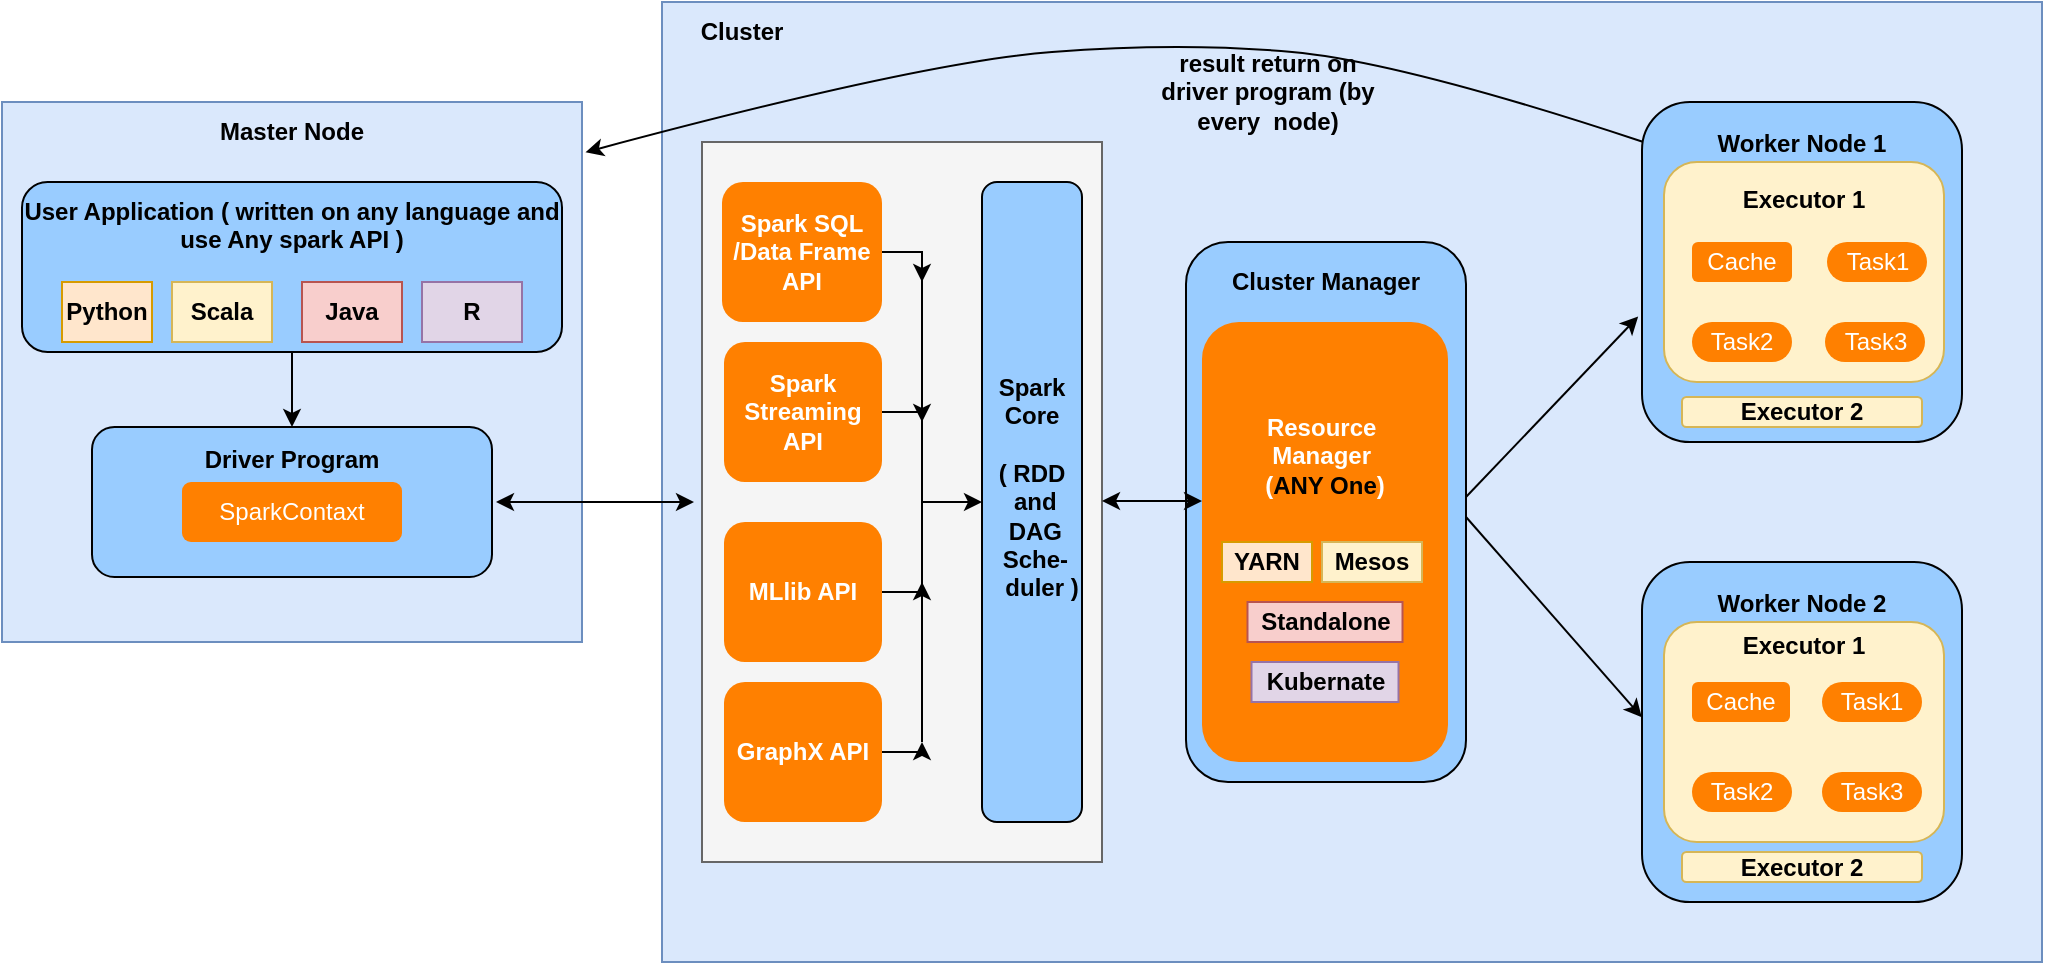 <mxfile version="24.7.14">
  <diagram name="Page-1" id="7Szr5kR2Zq9u9IQLgMej">
    <mxGraphModel dx="1050" dy="558" grid="1" gridSize="10" guides="1" tooltips="1" connect="1" arrows="1" fold="1" page="1" pageScale="1" pageWidth="1100" pageHeight="850" math="0" shadow="0">
      <root>
        <mxCell id="0" />
        <mxCell id="1" parent="0" />
        <mxCell id="3iYKbRJzSMcu0ZloTLob-8" value="" style="rounded=0;whiteSpace=wrap;html=1;fillColor=#dae8fc;strokeColor=#6c8ebf;" parent="1" vertex="1">
          <mxGeometry x="40" y="90" width="290" height="270" as="geometry" />
        </mxCell>
        <mxCell id="3iYKbRJzSMcu0ZloTLob-1" value="&lt;div&gt;&lt;br&gt;&lt;/div&gt;&lt;div&gt;&lt;b&gt;Driver Program&lt;/b&gt;&lt;/div&gt;&lt;div&gt;&lt;b&gt;&lt;br&gt;&lt;/b&gt;&lt;/div&gt;&lt;div&gt;&lt;b&gt;&lt;br&gt;&lt;/b&gt;&lt;/div&gt;&lt;div&gt;&lt;br&gt;&lt;/div&gt;&lt;div&gt;&lt;br&gt;&lt;/div&gt;" style="rounded=1;whiteSpace=wrap;html=1;fillColor=#99CCFF;" parent="1" vertex="1">
          <mxGeometry x="85" y="252.5" width="200" height="75" as="geometry" />
        </mxCell>
        <mxCell id="3iYKbRJzSMcu0ZloTLob-2" value="&lt;font color=&quot;#ffffff&quot;&gt;SparkContaxt&lt;/font&gt;" style="rounded=1;whiteSpace=wrap;html=1;fillColor=#FF8000;strokeColor=none;" parent="1" vertex="1">
          <mxGeometry x="130" y="280" width="110" height="30" as="geometry" />
        </mxCell>
        <mxCell id="3iYKbRJzSMcu0ZloTLob-9" value="" style="rounded=0;whiteSpace=wrap;html=1;fillColor=#dae8fc;strokeColor=#6c8ebf;" parent="1" vertex="1">
          <mxGeometry x="370" y="40" width="690" height="480" as="geometry" />
        </mxCell>
        <mxCell id="3iYKbRJzSMcu0ZloTLob-10" value="&lt;p style=&quot;line-height: 120%;&quot;&gt;&lt;/p&gt;&lt;div&gt;&lt;b&gt;Cluster Manager&lt;/b&gt;&lt;/div&gt;&lt;div&gt;&lt;b&gt;&lt;br&gt;&lt;/b&gt;&lt;/div&gt;&lt;div&gt;&lt;b&gt;&lt;br&gt;&lt;/b&gt;&lt;/div&gt;&lt;div&gt;&lt;b&gt;&lt;br&gt;&lt;/b&gt;&lt;/div&gt;&lt;div&gt;&lt;b&gt;&lt;br&gt;&lt;/b&gt;&lt;/div&gt;&lt;div&gt;&lt;b&gt;&lt;br&gt;&lt;/b&gt;&lt;/div&gt;&lt;div&gt;&lt;b&gt;&lt;br&gt;&lt;/b&gt;&lt;/div&gt;&lt;div&gt;&lt;b&gt;&lt;br&gt;&lt;/b&gt;&lt;/div&gt;&lt;div&gt;&lt;b&gt;&lt;br&gt;&lt;/b&gt;&lt;/div&gt;&lt;p&gt;&lt;/p&gt;&lt;div&gt;&lt;br&gt;&lt;/div&gt;&lt;div&gt;&lt;br&gt;&lt;/div&gt;&lt;div&gt;&lt;br&gt;&lt;/div&gt;&lt;div&gt;&lt;br&gt;&lt;/div&gt;&lt;div&gt;&lt;br&gt;&lt;/div&gt;&lt;div&gt;&lt;br&gt;&lt;/div&gt;&lt;div&gt;&lt;br&gt;&lt;/div&gt;&lt;div&gt;&lt;br&gt;&lt;/div&gt;" style="rounded=1;whiteSpace=wrap;html=1;fillColor=#99CCFF;" parent="1" vertex="1">
          <mxGeometry x="632" y="160" width="140" height="270" as="geometry" />
        </mxCell>
        <mxCell id="3iYKbRJzSMcu0ZloTLob-22" style="edgeStyle=orthogonalEdgeStyle;rounded=0;orthogonalLoop=1;jettySize=auto;html=1;exitX=0.5;exitY=1;exitDx=0;exitDy=0;" parent="1" source="3iYKbRJzSMcu0ZloTLob-17" target="3iYKbRJzSMcu0ZloTLob-1" edge="1">
          <mxGeometry relative="1" as="geometry" />
        </mxCell>
        <mxCell id="3iYKbRJzSMcu0ZloTLob-17" value="&lt;div&gt;&lt;b&gt;User Application ( written on any language and use Any spark API )&lt;/b&gt;&lt;/div&gt;&lt;div&gt;&lt;b&gt;&lt;br&gt;&lt;/b&gt;&lt;/div&gt;&lt;div&gt;&lt;b&gt;&lt;br&gt;&lt;/b&gt;&lt;/div&gt;&lt;div&gt;&lt;b&gt;&lt;br&gt;&lt;/b&gt;&lt;/div&gt;" style="rounded=1;whiteSpace=wrap;html=1;fillColor=#99CCFF;" parent="1" vertex="1">
          <mxGeometry x="50" y="130" width="270" height="85" as="geometry" />
        </mxCell>
        <mxCell id="3iYKbRJzSMcu0ZloTLob-25" value="" style="rounded=0;whiteSpace=wrap;html=1;fillColor=#f5f5f5;strokeColor=#666666;fontColor=#333333;" parent="1" vertex="1">
          <mxGeometry x="390" y="110" width="200" height="360" as="geometry" />
        </mxCell>
        <mxCell id="3iYKbRJzSMcu0ZloTLob-12" value="&lt;b&gt;Scala&lt;/b&gt;" style="text;html=1;align=center;verticalAlign=middle;whiteSpace=wrap;rounded=0;fillColor=#fff2cc;strokeColor=#d6b656;" parent="1" vertex="1">
          <mxGeometry x="125" y="180" width="50" height="30" as="geometry" />
        </mxCell>
        <mxCell id="3iYKbRJzSMcu0ZloTLob-13" value="&lt;b&gt;Python&lt;/b&gt;" style="text;html=1;align=center;verticalAlign=middle;whiteSpace=wrap;rounded=0;fillColor=#ffe6cc;strokeColor=#d79b00;" parent="1" vertex="1">
          <mxGeometry x="70" y="180" width="45" height="30" as="geometry" />
        </mxCell>
        <mxCell id="3iYKbRJzSMcu0ZloTLob-15" value="&lt;b&gt;R&lt;/b&gt;" style="text;html=1;align=center;verticalAlign=middle;whiteSpace=wrap;rounded=0;fillColor=#e1d5e7;strokeColor=#9673a6;" parent="1" vertex="1">
          <mxGeometry x="250" y="180" width="50" height="30" as="geometry" />
        </mxCell>
        <mxCell id="3iYKbRJzSMcu0ZloTLob-16" value="&lt;b&gt;Java&lt;/b&gt;" style="text;html=1;align=center;verticalAlign=middle;whiteSpace=wrap;rounded=0;fillColor=#f8cecc;strokeColor=#b85450;" parent="1" vertex="1">
          <mxGeometry x="190" y="180" width="50" height="30" as="geometry" />
        </mxCell>
        <mxCell id="3iYKbRJzSMcu0ZloTLob-23" value="&lt;div align=&quot;center&quot;&gt;&lt;b&gt;Spark Core&lt;/b&gt;&lt;/div&gt;&lt;div align=&quot;center&quot;&gt;&lt;b&gt;&amp;nbsp;&lt;/b&gt;&lt;/div&gt;&lt;div align=&quot;center&quot;&gt;&lt;b&gt;( RDD&lt;/b&gt;&lt;/div&gt;&lt;div align=&quot;center&quot;&gt;&lt;b&gt;&amp;nbsp;and&lt;/b&gt;&lt;/div&gt;&lt;div align=&quot;center&quot;&gt;&lt;b&gt;&amp;nbsp;DAG &lt;br&gt;&lt;/b&gt;&lt;/div&gt;&lt;div align=&quot;center&quot;&gt;&lt;b&gt;&amp;nbsp;Sche-&lt;/b&gt;&lt;/div&gt;&lt;div align=&quot;center&quot;&gt;&lt;b&gt;&amp;nbsp;&amp;nbsp; duler )&lt;/b&gt;&lt;/div&gt;&lt;div align=&quot;center&quot;&gt;&lt;b&gt;&lt;br&gt;&lt;/b&gt;&lt;/div&gt;" style="rounded=1;whiteSpace=wrap;html=1;fillColor=#99CCFF;align=center;" parent="1" vertex="1">
          <mxGeometry x="530" y="130" width="50" height="320" as="geometry" />
        </mxCell>
        <mxCell id="3iYKbRJzSMcu0ZloTLob-38" style="edgeStyle=orthogonalEdgeStyle;rounded=0;orthogonalLoop=1;jettySize=auto;html=1;exitX=1;exitY=0.5;exitDx=0;exitDy=0;" parent="1" source="3iYKbRJzSMcu0ZloTLob-27" edge="1">
          <mxGeometry relative="1" as="geometry">
            <mxPoint x="500" y="180" as="targetPoint" />
          </mxGeometry>
        </mxCell>
        <mxCell id="3iYKbRJzSMcu0ZloTLob-27" value="&lt;div&gt;&lt;b&gt;&lt;font color=&quot;#ffffff&quot;&gt;Spark SQL /Data Frame API&lt;br&gt;&lt;/font&gt;&lt;/b&gt;&lt;/div&gt;" style="rounded=1;whiteSpace=wrap;html=1;fillColor=#FF8000;strokeColor=none;" parent="1" vertex="1">
          <mxGeometry x="400" y="130" width="80" height="70" as="geometry" />
        </mxCell>
        <mxCell id="3iYKbRJzSMcu0ZloTLob-29" value="&lt;div&gt;&lt;b&gt;&lt;font color=&quot;#ffffff&quot;&gt;Resource&amp;nbsp;&lt;/font&gt;&lt;/b&gt;&lt;/div&gt;&lt;div&gt;&lt;b&gt;&lt;font color=&quot;#ffffff&quot;&gt;Manager&amp;nbsp;&lt;/font&gt;&lt;/b&gt;&lt;/div&gt;&lt;div&gt;&lt;b&gt;&lt;font color=&quot;#ffffff&quot;&gt;(&lt;/font&gt;ANY One&lt;font color=&quot;#ffffff&quot;&gt;)&lt;br&gt;&lt;/font&gt;&lt;/b&gt;&lt;/div&gt;&lt;div&gt;&lt;b&gt;&lt;font color=&quot;#ffffff&quot;&gt;&lt;br&gt;&lt;/font&gt;&lt;/b&gt;&lt;/div&gt;&lt;div&gt;&lt;br&gt;&lt;/div&gt;&lt;div&gt;&lt;br&gt;&lt;/div&gt;&lt;div&gt;&lt;br&gt;&lt;/div&gt;&lt;div&gt;&lt;br&gt;&lt;/div&gt;&lt;div&gt;&lt;br&gt;&lt;/div&gt;" style="rounded=1;whiteSpace=wrap;html=1;fillColor=#FF8000;strokeColor=none;" parent="1" vertex="1">
          <mxGeometry x="640" y="200" width="123" height="220" as="geometry" />
        </mxCell>
        <mxCell id="3iYKbRJzSMcu0ZloTLob-39" style="edgeStyle=orthogonalEdgeStyle;rounded=0;orthogonalLoop=1;jettySize=auto;html=1;exitX=1;exitY=0.5;exitDx=0;exitDy=0;" parent="1" source="3iYKbRJzSMcu0ZloTLob-31" edge="1">
          <mxGeometry relative="1" as="geometry">
            <mxPoint x="500" y="250" as="targetPoint" />
          </mxGeometry>
        </mxCell>
        <mxCell id="3iYKbRJzSMcu0ZloTLob-31" value="&lt;b&gt;&lt;font color=&quot;#ffffff&quot;&gt;Spark Streaming API&lt;br&gt;&lt;/font&gt;&lt;/b&gt;" style="rounded=1;whiteSpace=wrap;html=1;fillColor=#FF8000;strokeColor=none;" parent="1" vertex="1">
          <mxGeometry x="401" y="210" width="79" height="70" as="geometry" />
        </mxCell>
        <mxCell id="3iYKbRJzSMcu0ZloTLob-40" style="edgeStyle=orthogonalEdgeStyle;rounded=0;orthogonalLoop=1;jettySize=auto;html=1;exitX=1;exitY=0.5;exitDx=0;exitDy=0;" parent="1" source="3iYKbRJzSMcu0ZloTLob-32" edge="1">
          <mxGeometry relative="1" as="geometry">
            <mxPoint x="500" y="330" as="targetPoint" />
          </mxGeometry>
        </mxCell>
        <mxCell id="3iYKbRJzSMcu0ZloTLob-32" value="&lt;font color=&quot;#ffffff&quot;&gt;&lt;b&gt;MLlib API&lt;/b&gt;&lt;/font&gt;" style="rounded=1;whiteSpace=wrap;html=1;fillColor=#FF8000;strokeColor=none;" parent="1" vertex="1">
          <mxGeometry x="401" y="300" width="79" height="70" as="geometry" />
        </mxCell>
        <mxCell id="3iYKbRJzSMcu0ZloTLob-41" style="edgeStyle=orthogonalEdgeStyle;rounded=0;orthogonalLoop=1;jettySize=auto;html=1;exitX=1;exitY=0.5;exitDx=0;exitDy=0;" parent="1" source="3iYKbRJzSMcu0ZloTLob-33" edge="1">
          <mxGeometry relative="1" as="geometry">
            <mxPoint x="500" y="410" as="targetPoint" />
          </mxGeometry>
        </mxCell>
        <mxCell id="3iYKbRJzSMcu0ZloTLob-33" value="&lt;font color=&quot;#ffffff&quot;&gt;&lt;b&gt;GraphX API&lt;/b&gt;&lt;/font&gt;" style="rounded=1;whiteSpace=wrap;html=1;fillColor=#FF8000;strokeColor=none;" parent="1" vertex="1">
          <mxGeometry x="401" y="380" width="79" height="70" as="geometry" />
        </mxCell>
        <mxCell id="3iYKbRJzSMcu0ZloTLob-34" value="" style="endArrow=none;html=1;rounded=0;" parent="1" edge="1">
          <mxGeometry width="50" height="50" relative="1" as="geometry">
            <mxPoint x="500" y="170" as="sourcePoint" />
            <mxPoint x="500" y="280" as="targetPoint" />
            <Array as="points">
              <mxPoint x="500" y="410" />
            </Array>
          </mxGeometry>
        </mxCell>
        <mxCell id="3iYKbRJzSMcu0ZloTLob-44" value="" style="endArrow=classic;html=1;rounded=0;entryX=0;entryY=0.5;entryDx=0;entryDy=0;" parent="1" target="3iYKbRJzSMcu0ZloTLob-23" edge="1">
          <mxGeometry width="50" height="50" relative="1" as="geometry">
            <mxPoint x="500" y="290" as="sourcePoint" />
            <mxPoint x="600" y="290" as="targetPoint" />
          </mxGeometry>
        </mxCell>
        <mxCell id="3iYKbRJzSMcu0ZloTLob-46" style="edgeStyle=orthogonalEdgeStyle;rounded=0;orthogonalLoop=1;jettySize=auto;html=1;exitX=0.5;exitY=1;exitDx=0;exitDy=0;" parent="1" source="3iYKbRJzSMcu0ZloTLob-8" target="3iYKbRJzSMcu0ZloTLob-8" edge="1">
          <mxGeometry relative="1" as="geometry" />
        </mxCell>
        <mxCell id="3iYKbRJzSMcu0ZloTLob-47" value="&lt;p style=&quot;line-height: 120%;&quot;&gt;&lt;/p&gt;&lt;div&gt;&lt;b&gt;Worker Node 1&lt;br&gt;&lt;/b&gt;&lt;/div&gt;&lt;div&gt;&lt;b&gt;&lt;br&gt;&lt;/b&gt;&lt;/div&gt;&lt;div&gt;&lt;b&gt;&lt;br&gt;&lt;/b&gt;&lt;/div&gt;&lt;div&gt;&lt;b&gt;&lt;br&gt;&lt;/b&gt;&lt;/div&gt;&lt;div&gt;&lt;b&gt;&lt;br&gt;&lt;/b&gt;&lt;/div&gt;&lt;div&gt;&lt;b&gt;&lt;br&gt;&lt;/b&gt;&lt;/div&gt;&lt;div&gt;&lt;b&gt;&lt;br&gt;&lt;/b&gt;&lt;/div&gt;&lt;div&gt;&lt;b&gt;&lt;br&gt;&lt;/b&gt;&lt;/div&gt;&lt;div&gt;&lt;b&gt;&lt;br&gt;&lt;/b&gt;&lt;/div&gt;&lt;div&gt;&lt;b&gt;&lt;br&gt;&lt;/b&gt;&lt;/div&gt;&lt;p&gt;&lt;/p&gt;" style="rounded=1;whiteSpace=wrap;html=1;fillColor=#99CCFF;" parent="1" vertex="1">
          <mxGeometry x="860" y="90" width="160" height="170" as="geometry" />
        </mxCell>
        <mxCell id="3iYKbRJzSMcu0ZloTLob-48" value="&lt;b&gt;YARN&lt;/b&gt;" style="text;html=1;align=center;verticalAlign=middle;whiteSpace=wrap;rounded=0;fillColor=#ffe6cc;strokeColor=#d79b00;" parent="1" vertex="1">
          <mxGeometry x="650" y="310" width="45" height="20" as="geometry" />
        </mxCell>
        <mxCell id="3iYKbRJzSMcu0ZloTLob-52" value="&lt;b&gt;Mesos&lt;/b&gt;" style="text;html=1;align=center;verticalAlign=middle;whiteSpace=wrap;rounded=0;fillColor=#fff2cc;strokeColor=#d6b656;" parent="1" vertex="1">
          <mxGeometry x="700" y="310" width="50" height="20" as="geometry" />
        </mxCell>
        <mxCell id="3iYKbRJzSMcu0ZloTLob-53" value="&lt;b&gt;Standalone&lt;/b&gt;" style="text;html=1;align=center;verticalAlign=middle;whiteSpace=wrap;rounded=0;fillColor=#f8cecc;strokeColor=#b85450;" parent="1" vertex="1">
          <mxGeometry x="662.75" y="340" width="77.5" height="20" as="geometry" />
        </mxCell>
        <mxCell id="3iYKbRJzSMcu0ZloTLob-54" value="&lt;b&gt;Kubernate&lt;/b&gt;" style="text;html=1;align=center;verticalAlign=middle;whiteSpace=wrap;rounded=0;fillColor=#e1d5e7;strokeColor=#9673a6;" parent="1" vertex="1">
          <mxGeometry x="664.75" y="370" width="73.5" height="20" as="geometry" />
        </mxCell>
        <mxCell id="3iYKbRJzSMcu0ZloTLob-60" value="&lt;p style=&quot;line-height: 120%;&quot;&gt;&lt;/p&gt;&lt;div&gt;&lt;b&gt;Worker Node 2&lt;/b&gt;&lt;/div&gt;&lt;div&gt;&lt;b&gt;&lt;br&gt;&lt;/b&gt;&lt;/div&gt;&lt;div&gt;&lt;b&gt;&lt;br&gt;&lt;/b&gt;&lt;/div&gt;&lt;div&gt;&lt;b&gt;&lt;br&gt;&lt;/b&gt;&lt;/div&gt;&lt;div&gt;&lt;b&gt;&lt;br&gt;&lt;/b&gt;&lt;/div&gt;&lt;div&gt;&lt;b&gt;&lt;br&gt;&lt;/b&gt;&lt;/div&gt;&lt;div&gt;&lt;b&gt;&lt;br&gt;&lt;/b&gt;&lt;/div&gt;&lt;div&gt;&lt;b&gt;&lt;br&gt;&lt;/b&gt;&lt;/div&gt;&lt;div&gt;&lt;b&gt;&lt;br&gt;&lt;/b&gt;&lt;/div&gt;&lt;div&gt;&lt;b&gt;&lt;br&gt;&lt;/b&gt;&lt;/div&gt;&lt;p&gt;&lt;/p&gt;" style="rounded=1;whiteSpace=wrap;html=1;fillColor=#99CCFF;" parent="1" vertex="1">
          <mxGeometry x="860" y="320" width="160" height="170" as="geometry" />
        </mxCell>
        <mxCell id="3iYKbRJzSMcu0ZloTLob-56" value="&lt;b&gt;Master Node&lt;/b&gt;" style="text;html=1;align=center;verticalAlign=middle;whiteSpace=wrap;rounded=0;" parent="1" vertex="1">
          <mxGeometry x="135" y="90" width="100" height="30" as="geometry" />
        </mxCell>
        <mxCell id="3iYKbRJzSMcu0ZloTLob-57" value="&lt;b&gt;Cluster&lt;br&gt;&lt;/b&gt;" style="text;html=1;align=center;verticalAlign=middle;whiteSpace=wrap;rounded=0;" parent="1" vertex="1">
          <mxGeometry x="370" y="40" width="80" height="30" as="geometry" />
        </mxCell>
        <mxCell id="3iYKbRJzSMcu0ZloTLob-62" value="&lt;div align=&quot;center&quot;&gt;&lt;b&gt;Executor 1&lt;br&gt;&lt;/b&gt;&lt;/div&gt;&lt;div&gt;&lt;b&gt;&lt;br&gt;&lt;/b&gt;&lt;/div&gt;&lt;div&gt;&lt;b&gt;&lt;br&gt;&lt;/b&gt;&lt;/div&gt;&lt;div&gt;&lt;b&gt;&lt;br&gt;&lt;/b&gt;&lt;/div&gt;&lt;div&gt;&lt;b&gt;&lt;br&gt;&lt;/b&gt;&lt;/div&gt;&lt;div&gt;&lt;b&gt;&lt;br&gt;&lt;/b&gt;&lt;/div&gt;" style="rounded=1;whiteSpace=wrap;html=1;fillColor=#fff2cc;strokeColor=#d6b656;" parent="1" vertex="1">
          <mxGeometry x="871" y="120" width="140" height="110" as="geometry" />
        </mxCell>
        <mxCell id="3iYKbRJzSMcu0ZloTLob-63" value="&lt;br&gt;&lt;div&gt;&lt;b&gt;Executor 2&lt;/b&gt;&lt;/div&gt;&lt;div&gt;&lt;b&gt;&lt;br&gt;&lt;/b&gt;&lt;/div&gt;" style="rounded=1;whiteSpace=wrap;html=1;fillColor=#fff2cc;strokeColor=#d6b656;" parent="1" vertex="1">
          <mxGeometry x="880" y="237.5" width="120" height="15" as="geometry" />
        </mxCell>
        <mxCell id="3iYKbRJzSMcu0ZloTLob-66" value="&lt;br&gt;&lt;div&gt;&lt;b&gt;Executor 1&lt;br&gt;&lt;/b&gt;&lt;/div&gt;&lt;div&gt;&lt;b&gt;&lt;br&gt;&lt;/b&gt;&lt;/div&gt;&lt;div&gt;&lt;b&gt;&lt;br&gt;&lt;/b&gt;&lt;/div&gt;&lt;div&gt;&lt;b&gt;&lt;br&gt;&lt;/b&gt;&lt;/div&gt;&lt;div&gt;&lt;b&gt;&lt;br&gt;&lt;/b&gt;&lt;/div&gt;&lt;div&gt;&lt;b&gt;&lt;br&gt;&lt;/b&gt;&lt;/div&gt;&lt;div&gt;&lt;br&gt;&lt;/div&gt;&lt;div&gt;&lt;br&gt;&lt;/div&gt;" style="rounded=1;whiteSpace=wrap;html=1;fillColor=#fff2cc;strokeColor=#d6b656;" parent="1" vertex="1">
          <mxGeometry x="871" y="350" width="140" height="110" as="geometry" />
        </mxCell>
        <mxCell id="3iYKbRJzSMcu0ZloTLob-67" value="&lt;br&gt;&lt;div&gt;&lt;b&gt;Executor 2&lt;/b&gt;&lt;/div&gt;&lt;div&gt;&lt;b&gt;&lt;br&gt;&lt;/b&gt;&lt;/div&gt;" style="rounded=1;whiteSpace=wrap;html=1;fillColor=#fff2cc;strokeColor=#d6b656;" parent="1" vertex="1">
          <mxGeometry x="880" y="465" width="120" height="15" as="geometry" />
        </mxCell>
        <mxCell id="3iYKbRJzSMcu0ZloTLob-68" value="&lt;font color=&quot;#ffffff&quot;&gt;Cache&lt;/font&gt;" style="rounded=1;whiteSpace=wrap;html=1;fillColor=#FF8000;strokeColor=none;" parent="1" vertex="1">
          <mxGeometry x="885" y="380" width="49" height="20" as="geometry" />
        </mxCell>
        <mxCell id="3iYKbRJzSMcu0ZloTLob-69" value="&lt;font color=&quot;#ffffff&quot;&gt;Cache&lt;/font&gt;" style="rounded=1;whiteSpace=wrap;html=1;fillColor=#FF8000;strokeColor=none;" parent="1" vertex="1">
          <mxGeometry x="885" y="160" width="50" height="20" as="geometry" />
        </mxCell>
        <mxCell id="3iYKbRJzSMcu0ZloTLob-70" value="&lt;font color=&quot;#ffffff&quot;&gt;Task2&lt;/font&gt;" style="rounded=1;whiteSpace=wrap;html=1;fillColor=#FF8000;strokeColor=none;arcSize=50;" parent="1" vertex="1">
          <mxGeometry x="885" y="200" width="50" height="20" as="geometry" />
        </mxCell>
        <mxCell id="3iYKbRJzSMcu0ZloTLob-81" value="&lt;font color=&quot;#ffffff&quot;&gt;Task3&lt;/font&gt;" style="rounded=1;whiteSpace=wrap;html=1;fillColor=#FF8000;strokeColor=none;arcSize=50;" parent="1" vertex="1">
          <mxGeometry x="951.5" y="200" width="50" height="20" as="geometry" />
        </mxCell>
        <mxCell id="3iYKbRJzSMcu0ZloTLob-82" value="&lt;font color=&quot;#ffffff&quot;&gt;Task1&lt;/font&gt;" style="rounded=1;whiteSpace=wrap;html=1;fillColor=#FF8000;strokeColor=none;arcSize=50;" parent="1" vertex="1">
          <mxGeometry x="952.5" y="160" width="50" height="20" as="geometry" />
        </mxCell>
        <mxCell id="3iYKbRJzSMcu0ZloTLob-83" value="&lt;font color=&quot;#ffffff&quot;&gt;Task2&lt;/font&gt;" style="rounded=1;whiteSpace=wrap;html=1;fillColor=#FF8000;strokeColor=none;arcSize=50;" parent="1" vertex="1">
          <mxGeometry x="885" y="425" width="50" height="20" as="geometry" />
        </mxCell>
        <mxCell id="3iYKbRJzSMcu0ZloTLob-85" value="&lt;font color=&quot;#ffffff&quot;&gt;Task3&lt;/font&gt;" style="rounded=1;whiteSpace=wrap;html=1;fillColor=#FF8000;strokeColor=none;arcSize=50;" parent="1" vertex="1">
          <mxGeometry x="950" y="425" width="50" height="20" as="geometry" />
        </mxCell>
        <mxCell id="3iYKbRJzSMcu0ZloTLob-86" value="&lt;font color=&quot;#ffffff&quot;&gt;Task1&lt;/font&gt;" style="rounded=1;whiteSpace=wrap;html=1;fillColor=#FF8000;strokeColor=none;arcSize=50;" parent="1" vertex="1">
          <mxGeometry x="950" y="380" width="50" height="20" as="geometry" />
        </mxCell>
        <mxCell id="3iYKbRJzSMcu0ZloTLob-89" value="" style="endArrow=classic;html=1;rounded=0;entryX=-0.012;entryY=0.631;entryDx=0;entryDy=0;entryPerimeter=0;" parent="1" target="3iYKbRJzSMcu0ZloTLob-47" edge="1">
          <mxGeometry width="50" height="50" relative="1" as="geometry">
            <mxPoint x="772" y="287.5" as="sourcePoint" />
            <mxPoint x="822" y="237.5" as="targetPoint" />
          </mxGeometry>
        </mxCell>
        <mxCell id="3iYKbRJzSMcu0ZloTLob-91" value="" style="endArrow=classic;html=1;rounded=0;entryX=0.71;entryY=0.745;entryDx=0;entryDy=0;entryPerimeter=0;" parent="1" target="3iYKbRJzSMcu0ZloTLob-9" edge="1">
          <mxGeometry width="50" height="50" relative="1" as="geometry">
            <mxPoint x="772" y="297.5" as="sourcePoint" />
            <mxPoint x="848.64" y="327.5" as="targetPoint" />
          </mxGeometry>
        </mxCell>
        <mxCell id="3iYKbRJzSMcu0ZloTLob-95" value="" style="curved=1;endArrow=classic;html=1;rounded=0;exitX=0.002;exitY=0.117;exitDx=0;exitDy=0;exitPerimeter=0;entryX=1.006;entryY=0.093;entryDx=0;entryDy=0;entryPerimeter=0;" parent="1" source="3iYKbRJzSMcu0ZloTLob-47" target="3iYKbRJzSMcu0ZloTLob-8" edge="1">
          <mxGeometry width="50" height="50" relative="1" as="geometry">
            <mxPoint x="700" y="130" as="sourcePoint" />
            <mxPoint x="750" y="80" as="targetPoint" />
            <Array as="points">
              <mxPoint x="740" y="70" />
              <mxPoint x="630" y="60" />
              <mxPoint x="500" y="70" />
            </Array>
          </mxGeometry>
        </mxCell>
        <mxCell id="3iYKbRJzSMcu0ZloTLob-97" value="&lt;b&gt;result return on driver program (by every&amp;nbsp; node)&lt;/b&gt;" style="text;html=1;align=center;verticalAlign=middle;whiteSpace=wrap;rounded=0;" parent="1" vertex="1">
          <mxGeometry x="613.5" y="70" width="118" height="30" as="geometry" />
        </mxCell>
        <mxCell id="k2zgBfic4zFOZ0tn9uXM-3" value="" style="endArrow=classic;startArrow=classic;html=1;rounded=0;" edge="1" parent="1">
          <mxGeometry width="50" height="50" relative="1" as="geometry">
            <mxPoint x="287" y="290" as="sourcePoint" />
            <mxPoint x="386" y="290" as="targetPoint" />
          </mxGeometry>
        </mxCell>
        <mxCell id="k2zgBfic4zFOZ0tn9uXM-4" value="" style="endArrow=classic;startArrow=classic;html=1;rounded=0;" edge="1" parent="1">
          <mxGeometry width="50" height="50" relative="1" as="geometry">
            <mxPoint x="590" y="289.5" as="sourcePoint" />
            <mxPoint x="640" y="289.5" as="targetPoint" />
          </mxGeometry>
        </mxCell>
      </root>
    </mxGraphModel>
  </diagram>
</mxfile>
